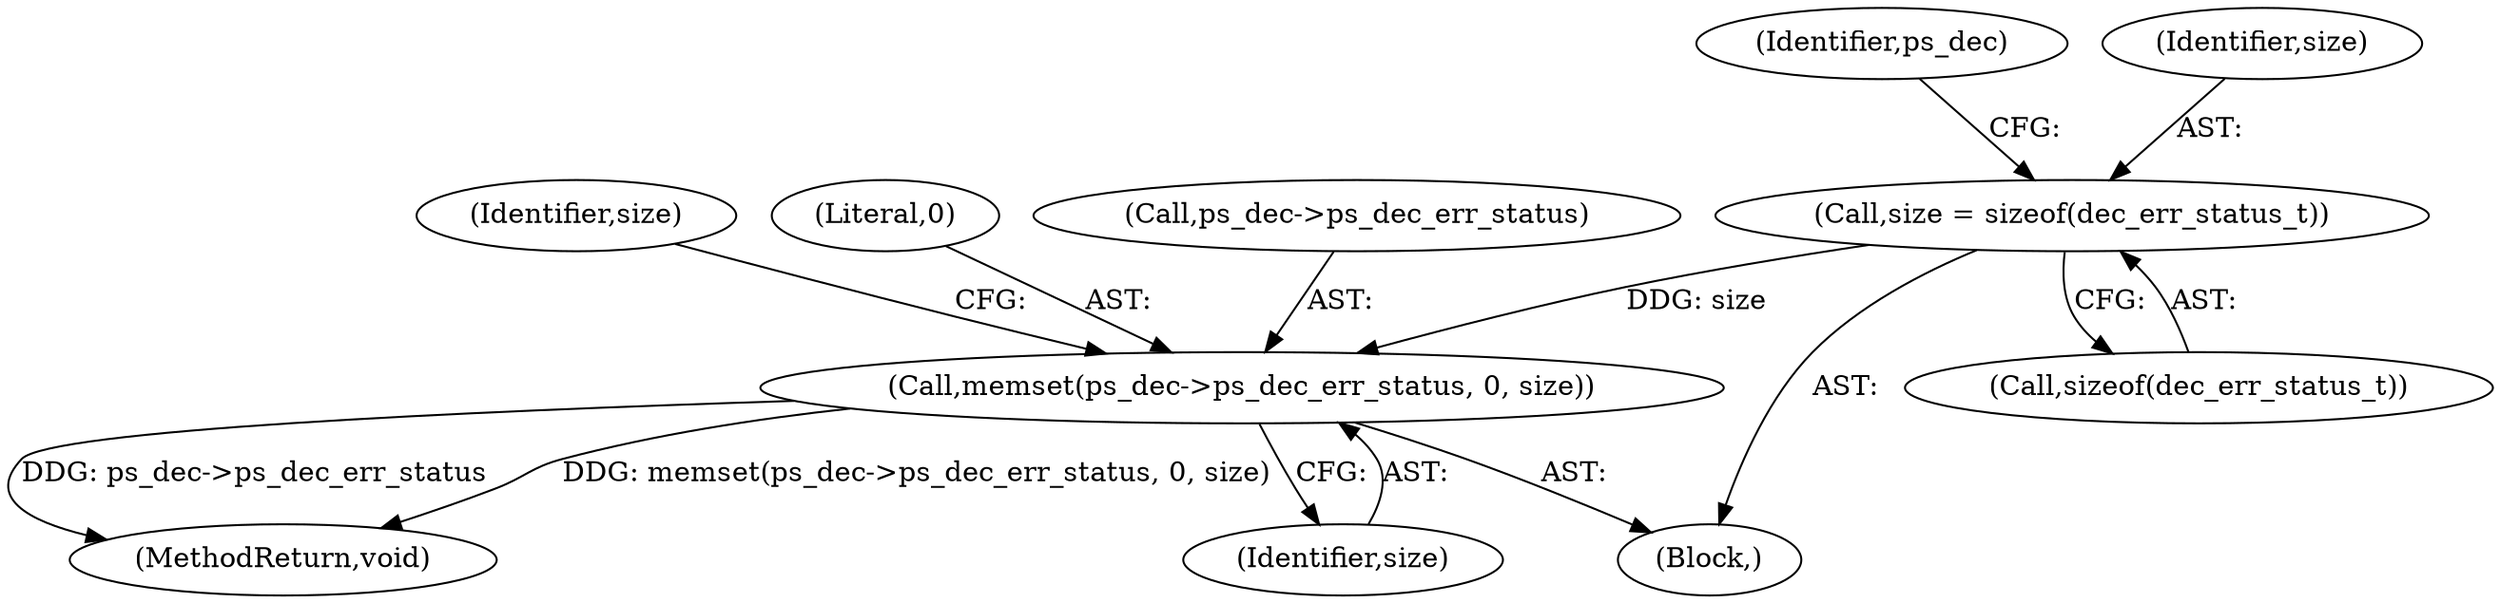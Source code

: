 digraph "0_Android_cc676ebd95247646e67907ccab150fb77a847335@API" {
"1000168" [label="(Call,size = sizeof(dec_err_status_t))"];
"1000172" [label="(Call,memset(ps_dec->ps_dec_err_status, 0, size))"];
"1000179" [label="(Identifier,size)"];
"1000176" [label="(Literal,0)"];
"1000174" [label="(Identifier,ps_dec)"];
"1000170" [label="(Call,sizeof(dec_err_status_t))"];
"1000173" [label="(Call,ps_dec->ps_dec_err_status)"];
"1000963" [label="(MethodReturn,void)"];
"1000168" [label="(Call,size = sizeof(dec_err_status_t))"];
"1000172" [label="(Call,memset(ps_dec->ps_dec_err_status, 0, size))"];
"1000121" [label="(Block,)"];
"1000177" [label="(Identifier,size)"];
"1000169" [label="(Identifier,size)"];
"1000168" -> "1000121"  [label="AST: "];
"1000168" -> "1000170"  [label="CFG: "];
"1000169" -> "1000168"  [label="AST: "];
"1000170" -> "1000168"  [label="AST: "];
"1000174" -> "1000168"  [label="CFG: "];
"1000168" -> "1000172"  [label="DDG: size"];
"1000172" -> "1000121"  [label="AST: "];
"1000172" -> "1000177"  [label="CFG: "];
"1000173" -> "1000172"  [label="AST: "];
"1000176" -> "1000172"  [label="AST: "];
"1000177" -> "1000172"  [label="AST: "];
"1000179" -> "1000172"  [label="CFG: "];
"1000172" -> "1000963"  [label="DDG: memset(ps_dec->ps_dec_err_status, 0, size)"];
"1000172" -> "1000963"  [label="DDG: ps_dec->ps_dec_err_status"];
}
